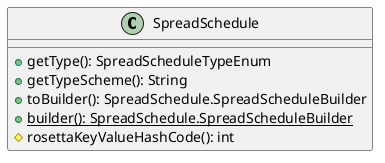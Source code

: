 @startuml

    class SpreadSchedule [[SpreadSchedule.html]] {
        +getType(): SpreadScheduleTypeEnum
        +getTypeScheme(): String
        +toBuilder(): SpreadSchedule.SpreadScheduleBuilder
        {static} +builder(): SpreadSchedule.SpreadScheduleBuilder
        #rosettaKeyValueHashCode(): int
    }

@enduml
